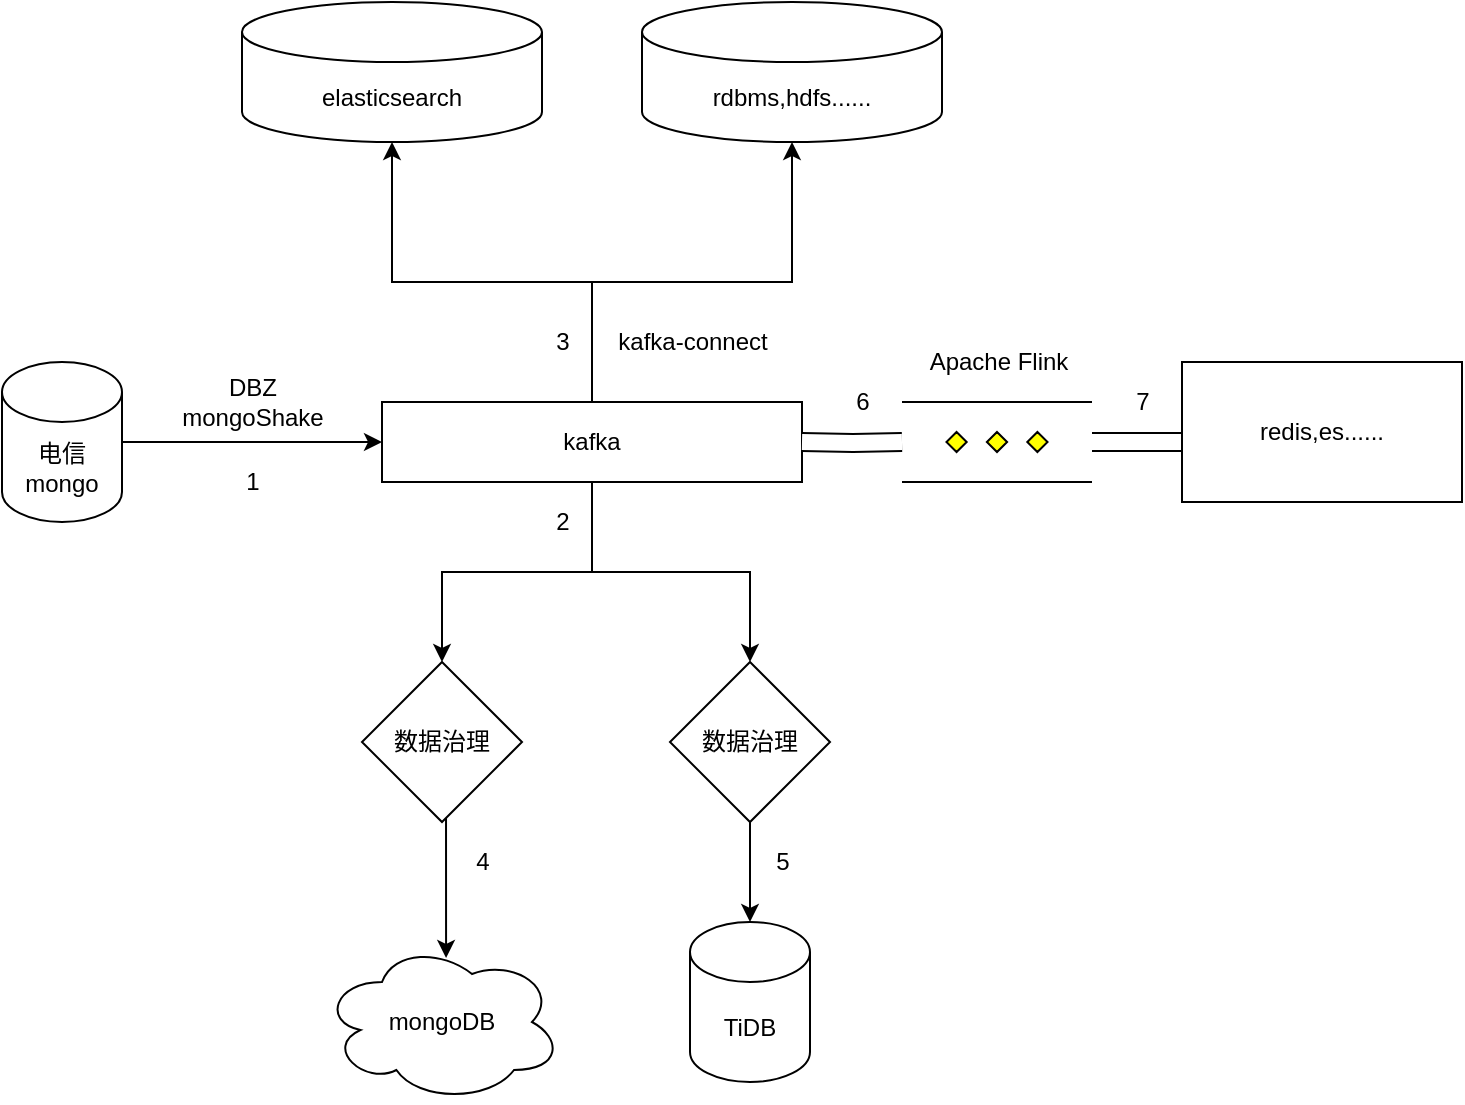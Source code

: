 <mxfile version="16.0.0" type="github">
  <diagram id="C5RBs43oDa-KdzZeNtuy" name="Page-1">
    <mxGraphModel dx="1186" dy="501" grid="1" gridSize="10" guides="1" tooltips="1" connect="1" arrows="1" fold="1" page="1" pageScale="1" pageWidth="827" pageHeight="1169" math="0" shadow="0">
      <root>
        <mxCell id="WIyWlLk6GJQsqaUBKTNV-0" />
        <mxCell id="WIyWlLk6GJQsqaUBKTNV-1" parent="WIyWlLk6GJQsqaUBKTNV-0" />
        <mxCell id="pYW381yJtmGTM-EJAtI1-4" value="" style="endArrow=classic;html=1;rounded=0;exitX=1;exitY=0.5;exitDx=0;exitDy=0;exitPerimeter=0;" edge="1" parent="WIyWlLk6GJQsqaUBKTNV-1" source="pYW381yJtmGTM-EJAtI1-6">
          <mxGeometry width="50" height="50" relative="1" as="geometry">
            <mxPoint x="140" y="380" as="sourcePoint" />
            <mxPoint x="230" y="380" as="targetPoint" />
          </mxGeometry>
        </mxCell>
        <mxCell id="pYW381yJtmGTM-EJAtI1-9" value="" style="edgeStyle=orthogonalEdgeStyle;rounded=0;orthogonalLoop=1;jettySize=auto;html=1;exitX=0.5;exitY=0;exitDx=0;exitDy=0;" edge="1" parent="WIyWlLk6GJQsqaUBKTNV-1" source="pYW381yJtmGTM-EJAtI1-5" target="pYW381yJtmGTM-EJAtI1-7">
          <mxGeometry relative="1" as="geometry">
            <Array as="points">
              <mxPoint x="335" y="300" />
              <mxPoint x="235" y="300" />
            </Array>
          </mxGeometry>
        </mxCell>
        <mxCell id="pYW381yJtmGTM-EJAtI1-26" value="" style="edgeStyle=orthogonalEdgeStyle;rounded=0;orthogonalLoop=1;jettySize=auto;html=1;entryX=0.5;entryY=0;entryDx=0;entryDy=0;" edge="1" parent="WIyWlLk6GJQsqaUBKTNV-1" source="pYW381yJtmGTM-EJAtI1-5" target="pYW381yJtmGTM-EJAtI1-37">
          <mxGeometry relative="1" as="geometry">
            <mxPoint x="260" y="470" as="targetPoint" />
            <Array as="points" />
          </mxGeometry>
        </mxCell>
        <mxCell id="pYW381yJtmGTM-EJAtI1-36" value="" style="edgeStyle=orthogonalEdgeStyle;rounded=0;orthogonalLoop=1;jettySize=auto;html=1;" edge="1" parent="WIyWlLk6GJQsqaUBKTNV-1" source="pYW381yJtmGTM-EJAtI1-5" target="pYW381yJtmGTM-EJAtI1-35">
          <mxGeometry relative="1" as="geometry" />
        </mxCell>
        <mxCell id="pYW381yJtmGTM-EJAtI1-45" value="" style="edgeStyle=orthogonalEdgeStyle;rounded=0;orthogonalLoop=1;jettySize=auto;html=1;entryX=0.5;entryY=1;entryDx=0;entryDy=0;entryPerimeter=0;" edge="1" parent="WIyWlLk6GJQsqaUBKTNV-1" source="pYW381yJtmGTM-EJAtI1-5" target="pYW381yJtmGTM-EJAtI1-43">
          <mxGeometry relative="1" as="geometry">
            <mxPoint x="435" y="270" as="targetPoint" />
            <Array as="points">
              <mxPoint x="335" y="300" />
              <mxPoint x="435" y="300" />
            </Array>
          </mxGeometry>
        </mxCell>
        <mxCell id="pYW381yJtmGTM-EJAtI1-5" value="kafka" style="rounded=0;whiteSpace=wrap;html=1;" vertex="1" parent="WIyWlLk6GJQsqaUBKTNV-1">
          <mxGeometry x="230" y="360" width="210" height="40" as="geometry" />
        </mxCell>
        <mxCell id="pYW381yJtmGTM-EJAtI1-6" value="电信mongo" style="shape=cylinder3;whiteSpace=wrap;html=1;boundedLbl=1;backgroundOutline=1;size=15;" vertex="1" parent="WIyWlLk6GJQsqaUBKTNV-1">
          <mxGeometry x="40" y="340" width="60" height="80" as="geometry" />
        </mxCell>
        <mxCell id="pYW381yJtmGTM-EJAtI1-7" value="elasticsearch" style="shape=cylinder3;whiteSpace=wrap;html=1;boundedLbl=1;backgroundOutline=1;size=15;" vertex="1" parent="WIyWlLk6GJQsqaUBKTNV-1">
          <mxGeometry x="160" y="160" width="150" height="70" as="geometry" />
        </mxCell>
        <mxCell id="pYW381yJtmGTM-EJAtI1-20" value="" style="shape=filledEdge;rounded=0;fixDash=1;endArrow=none;strokeWidth=10;fillColor=#ffffff;edgeStyle=orthogonalEdgeStyle;entryX=0;entryY=0.5;entryDx=0;entryDy=0;startArrow=none;" edge="1" parent="WIyWlLk6GJQsqaUBKTNV-1" source="pYW381yJtmGTM-EJAtI1-52">
          <mxGeometry width="60" height="40" relative="1" as="geometry">
            <mxPoint x="440" y="380" as="sourcePoint" />
            <mxPoint x="640" y="380" as="targetPoint" />
          </mxGeometry>
        </mxCell>
        <mxCell id="pYW381yJtmGTM-EJAtI1-21" value="Apache Flink" style="text;html=1;align=center;verticalAlign=middle;resizable=0;points=[];autosize=1;strokeColor=none;fillColor=none;" vertex="1" parent="WIyWlLk6GJQsqaUBKTNV-1">
          <mxGeometry x="497.5" y="330" width="80" height="20" as="geometry" />
        </mxCell>
        <mxCell id="pYW381yJtmGTM-EJAtI1-30" value="" style="edgeStyle=orthogonalEdgeStyle;rounded=0;orthogonalLoop=1;jettySize=auto;html=1;entryX=0.517;entryY=0.1;entryDx=0;entryDy=0;entryPerimeter=0;" edge="1" parent="WIyWlLk6GJQsqaUBKTNV-1" target="pYW381yJtmGTM-EJAtI1-29">
          <mxGeometry relative="1" as="geometry">
            <mxPoint x="260" y="530" as="sourcePoint" />
            <mxPoint x="260" y="570" as="targetPoint" />
            <Array as="points">
              <mxPoint x="262" y="530" />
            </Array>
          </mxGeometry>
        </mxCell>
        <mxCell id="pYW381yJtmGTM-EJAtI1-29" value="mongoDB" style="ellipse;shape=cloud;whiteSpace=wrap;html=1;rounded=0;" vertex="1" parent="WIyWlLk6GJQsqaUBKTNV-1">
          <mxGeometry x="200" y="630" width="120" height="80" as="geometry" />
        </mxCell>
        <mxCell id="pYW381yJtmGTM-EJAtI1-41" value="" style="edgeStyle=orthogonalEdgeStyle;rounded=0;orthogonalLoop=1;jettySize=auto;html=1;" edge="1" parent="WIyWlLk6GJQsqaUBKTNV-1" source="pYW381yJtmGTM-EJAtI1-35" target="pYW381yJtmGTM-EJAtI1-38">
          <mxGeometry relative="1" as="geometry" />
        </mxCell>
        <mxCell id="pYW381yJtmGTM-EJAtI1-35" value="数据治理" style="rhombus;whiteSpace=wrap;html=1;rounded=0;" vertex="1" parent="WIyWlLk6GJQsqaUBKTNV-1">
          <mxGeometry x="374" y="490" width="80" height="80" as="geometry" />
        </mxCell>
        <mxCell id="pYW381yJtmGTM-EJAtI1-37" value="数据治理" style="rhombus;whiteSpace=wrap;html=1;rounded=0;" vertex="1" parent="WIyWlLk6GJQsqaUBKTNV-1">
          <mxGeometry x="220" y="490" width="80" height="80" as="geometry" />
        </mxCell>
        <mxCell id="pYW381yJtmGTM-EJAtI1-38" value="TiDB" style="shape=cylinder3;whiteSpace=wrap;html=1;boundedLbl=1;backgroundOutline=1;size=15;" vertex="1" parent="WIyWlLk6GJQsqaUBKTNV-1">
          <mxGeometry x="384" y="620" width="60" height="80" as="geometry" />
        </mxCell>
        <mxCell id="pYW381yJtmGTM-EJAtI1-43" value="rdbms,hdfs......" style="shape=cylinder3;whiteSpace=wrap;html=1;boundedLbl=1;backgroundOutline=1;size=15;" vertex="1" parent="WIyWlLk6GJQsqaUBKTNV-1">
          <mxGeometry x="360" y="160" width="150" height="70" as="geometry" />
        </mxCell>
        <mxCell id="pYW381yJtmGTM-EJAtI1-47" value="redis,es......" style="rounded=0;whiteSpace=wrap;html=1;" vertex="1" parent="WIyWlLk6GJQsqaUBKTNV-1">
          <mxGeometry x="630" y="340" width="140" height="70" as="geometry" />
        </mxCell>
        <mxCell id="pYW381yJtmGTM-EJAtI1-48" value="DBZ&lt;br&gt;mongoShake" style="text;html=1;align=center;verticalAlign=middle;resizable=0;points=[];autosize=1;strokeColor=none;fillColor=none;" vertex="1" parent="WIyWlLk6GJQsqaUBKTNV-1">
          <mxGeometry x="120" y="345" width="90" height="30" as="geometry" />
        </mxCell>
        <mxCell id="pYW381yJtmGTM-EJAtI1-50" value="kafka-connect" style="text;html=1;align=center;verticalAlign=middle;resizable=0;points=[];autosize=1;strokeColor=none;fillColor=none;" vertex="1" parent="WIyWlLk6GJQsqaUBKTNV-1">
          <mxGeometry x="340" y="320" width="90" height="20" as="geometry" />
        </mxCell>
        <mxCell id="pYW381yJtmGTM-EJAtI1-52" value="" style="verticalLabelPosition=bottom;verticalAlign=top;html=1;shape=mxgraph.flowchart.parallel_mode;pointerEvents=1" vertex="1" parent="WIyWlLk6GJQsqaUBKTNV-1">
          <mxGeometry x="490" y="360" width="95" height="40" as="geometry" />
        </mxCell>
        <mxCell id="pYW381yJtmGTM-EJAtI1-53" value="" style="shape=filledEdge;rounded=0;fixDash=1;endArrow=none;strokeWidth=10;fillColor=#ffffff;edgeStyle=orthogonalEdgeStyle;entryX=0;entryY=0.5;entryDx=0;entryDy=0;" edge="1" parent="WIyWlLk6GJQsqaUBKTNV-1" target="pYW381yJtmGTM-EJAtI1-52">
          <mxGeometry width="60" height="40" relative="1" as="geometry">
            <mxPoint x="440" y="380" as="sourcePoint" />
            <mxPoint x="640" y="380" as="targetPoint" />
          </mxGeometry>
        </mxCell>
        <mxCell id="pYW381yJtmGTM-EJAtI1-54" value="1" style="text;html=1;align=center;verticalAlign=middle;resizable=0;points=[];autosize=1;strokeColor=none;fillColor=none;" vertex="1" parent="WIyWlLk6GJQsqaUBKTNV-1">
          <mxGeometry x="155" y="390" width="20" height="20" as="geometry" />
        </mxCell>
        <mxCell id="pYW381yJtmGTM-EJAtI1-55" value="3" style="text;html=1;align=center;verticalAlign=middle;resizable=0;points=[];autosize=1;strokeColor=none;fillColor=none;" vertex="1" parent="WIyWlLk6GJQsqaUBKTNV-1">
          <mxGeometry x="310" y="320" width="20" height="20" as="geometry" />
        </mxCell>
        <mxCell id="pYW381yJtmGTM-EJAtI1-56" value="2" style="text;html=1;align=center;verticalAlign=middle;resizable=0;points=[];autosize=1;strokeColor=none;fillColor=none;" vertex="1" parent="WIyWlLk6GJQsqaUBKTNV-1">
          <mxGeometry x="310" y="410" width="20" height="20" as="geometry" />
        </mxCell>
        <mxCell id="pYW381yJtmGTM-EJAtI1-57" value="4" style="text;html=1;align=center;verticalAlign=middle;resizable=0;points=[];autosize=1;strokeColor=none;fillColor=none;" vertex="1" parent="WIyWlLk6GJQsqaUBKTNV-1">
          <mxGeometry x="270" y="580" width="20" height="20" as="geometry" />
        </mxCell>
        <mxCell id="pYW381yJtmGTM-EJAtI1-58" value="5" style="text;html=1;align=center;verticalAlign=middle;resizable=0;points=[];autosize=1;strokeColor=none;fillColor=none;" vertex="1" parent="WIyWlLk6GJQsqaUBKTNV-1">
          <mxGeometry x="420" y="580" width="20" height="20" as="geometry" />
        </mxCell>
        <mxCell id="pYW381yJtmGTM-EJAtI1-59" value="6" style="text;html=1;align=center;verticalAlign=middle;resizable=0;points=[];autosize=1;strokeColor=none;fillColor=none;" vertex="1" parent="WIyWlLk6GJQsqaUBKTNV-1">
          <mxGeometry x="460" y="350" width="20" height="20" as="geometry" />
        </mxCell>
        <mxCell id="pYW381yJtmGTM-EJAtI1-60" value="7" style="text;html=1;align=center;verticalAlign=middle;resizable=0;points=[];autosize=1;strokeColor=none;fillColor=none;" vertex="1" parent="WIyWlLk6GJQsqaUBKTNV-1">
          <mxGeometry x="600" y="350" width="20" height="20" as="geometry" />
        </mxCell>
      </root>
    </mxGraphModel>
  </diagram>
</mxfile>

